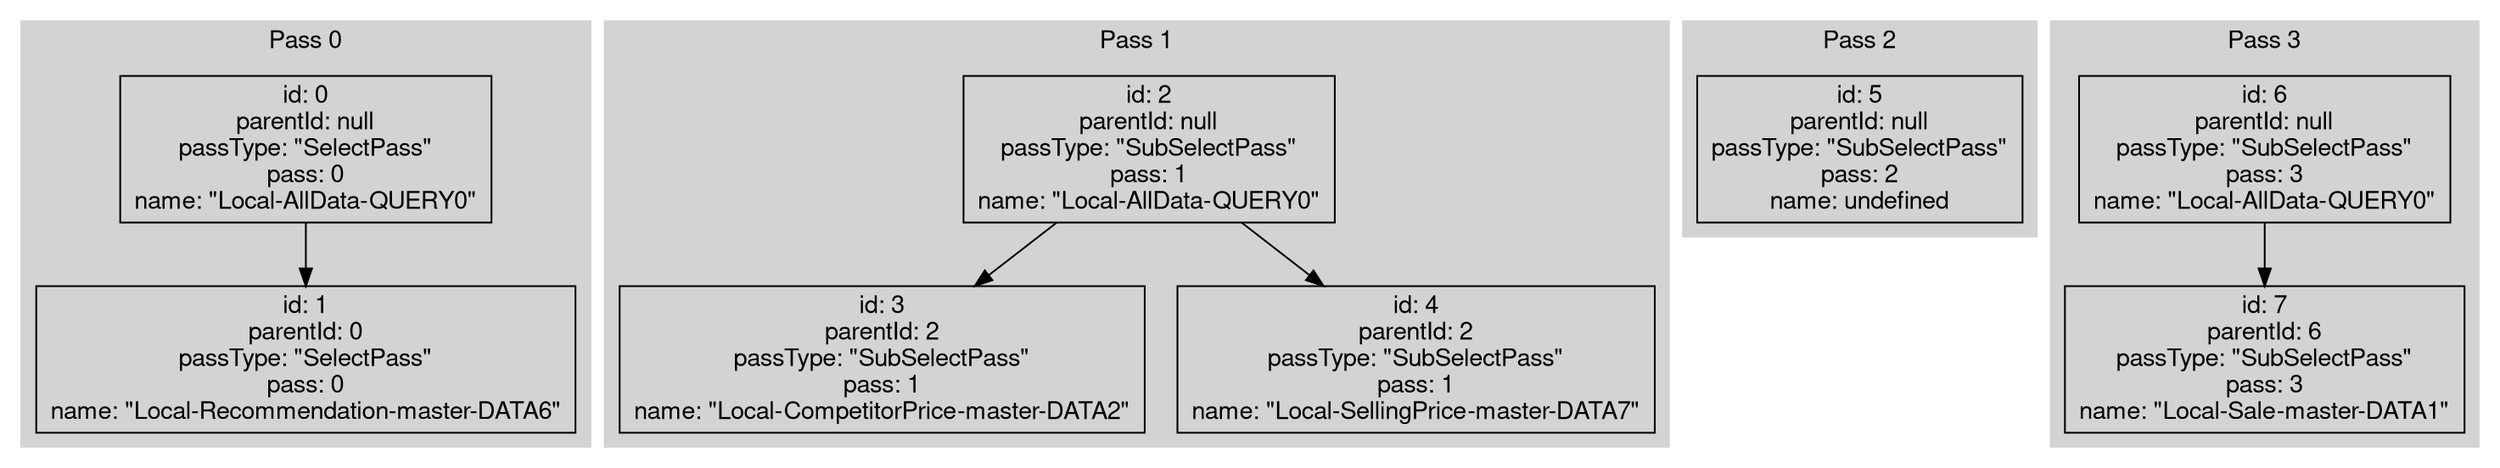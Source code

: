 digraph PassInfo {
fontname = "Helvetica,Arial,sans-serif"
node [fontname = "Helvetica,Arial,sans-serif",shape = box]
edge [fontname = "Helvetica,Arial,sans-serif"]
subgraph cluster_pass_0 {
style = filled
label = "Pass 0"
color = lightgrey
q0 [label = "id: 0\nparentId: null\npassType: \"SelectPass\"\npass: 0\nname: \"Local-AllData-QUERY0\""]
q1 [label = "id: 1\nparentId: 0\npassType: \"SelectPass\"\npass: 0\nname: \"Local-Recommendation-master-DATA6\""]
q0 -> q1
}
subgraph cluster_pass_1 {
style = filled
label = "Pass 1"
color = lightgrey
q2 [label = "id: 2\nparentId: null\npassType: \"SubSelectPass\"\npass: 1\nname: \"Local-AllData-QUERY0\""]
q3 [label = "id: 3\nparentId: 2\npassType: \"SubSelectPass\"\npass: 1\nname: \"Local-CompetitorPrice-master-DATA2\""]
q2 -> q3
q4 [label = "id: 4\nparentId: 2\npassType: \"SubSelectPass\"\npass: 1\nname: \"Local-SellingPrice-master-DATA7\""]
q2 -> q4
}
subgraph cluster_pass_2 {
style = filled
label ="Pass 2"
color = lightgrey
q5 [label = "id: 5\nparentId: null\npassType: \"SubSelectPass\"\npass: 2\nname: undefined"]
}
subgraph cluster_pass_3 {
style = filled
label = "Pass 3"
color = lightgrey
q6 [label ="id: 6\nparentId: null\npassType: \"SubSelectPass\"\npass: 3\nname: \"Local-AllData-QUERY0\""]
q7 [label = "id: 7\nparentId: 6\npassType: \"SubSelectPass\"\npass: 3\nname: \"Local-Sale-master-DATA1\""]
q6 -> q7
}
}
